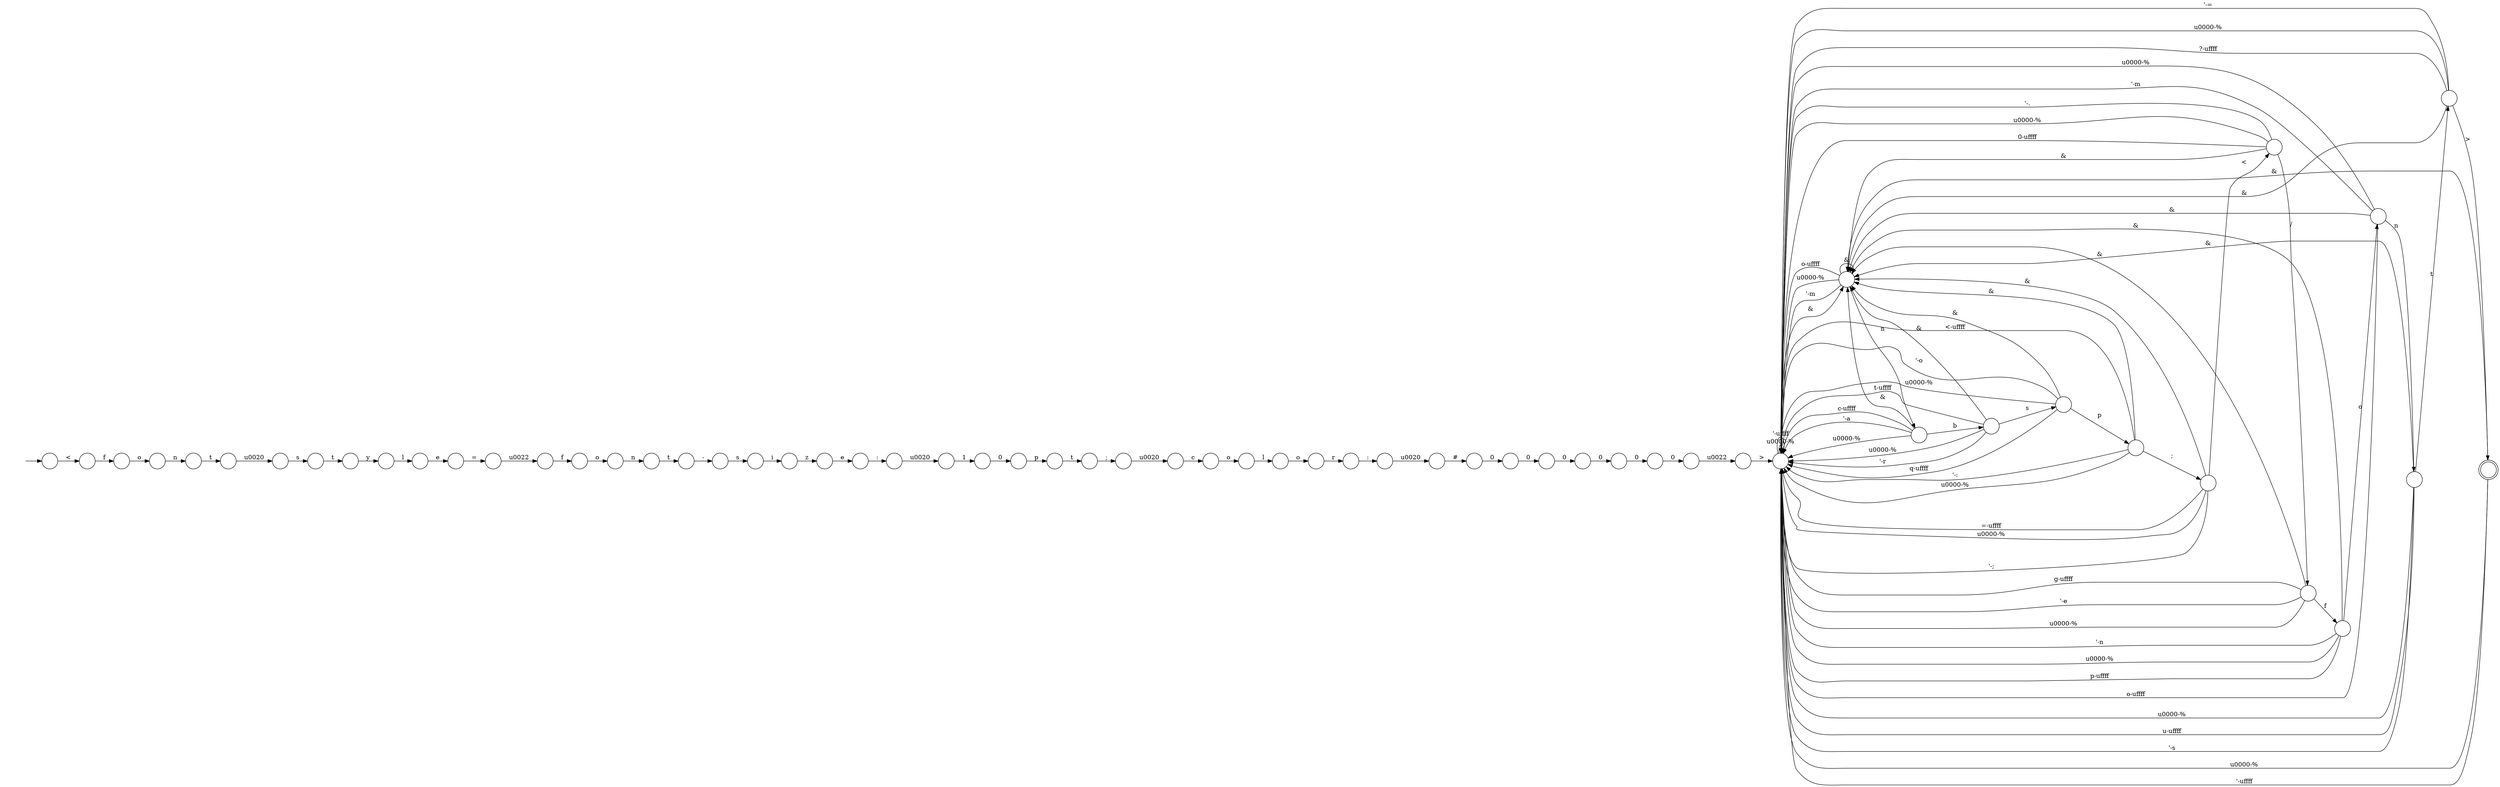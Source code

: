 digraph Automaton {
  rankdir = LR;
  0 [shape=circle,label=""];
  0 -> 23 [label="t"]
  1 [shape=circle,label=""];
  1 -> 24 [label="\u0020"]
  2 [shape=circle,label=""];
  2 -> 22 [label="t"]
  3 [shape=circle,label=""];
  3 -> 4 [label="z"]
  4 [shape=circle,label=""];
  4 -> 59 [label="e"]
  5 [shape=circle,label=""];
  5 -> 32 [label="l"]
  6 [shape=circle,label=""];
  6 -> 21 [label="f"]
  7 [shape=circle,label=""];
  7 -> 40 [label="\u0020"]
  8 [shape=circle,label=""];
  8 -> 44 [label="0"]
  9 [shape=circle,label=""];
  9 -> 48 [label="s"]
  10 [shape=circle,label=""];
  10 -> 42 [label="\u0022"]
  11 [shape=circle,label=""];
  11 -> 36 [label="o"]
  12 [shape=circle,label=""];
  12 -> 57 [label="s"]
  13 [shape=circle,label=""];
  13 -> 15 [label="q-\uffff"]
  13 -> 15 [label="'-o"]
  13 -> 18 [label="&"]
  13 -> 43 [label="p"]
  13 -> 15 [label="\u0000-%"]
  14 [shape=circle,label=""];
  14 -> 8 [label="0"]
  15 [shape=circle,label=""];
  15 -> 18 [label="&"]
  15 -> 15 [label="\u0000-%"]
  15 -> 15 [label="'-\uffff"]
  16 [shape=circle,label=""];
  16 -> 58 [label="\u0022"]
  17 [shape=circle,label=""];
  17 -> 49 [label="/"]
  17 -> 18 [label="&"]
  17 -> 15 [label="'-."]
  17 -> 15 [label="\u0000-%"]
  17 -> 15 [label="0-\uffff"]
  18 [shape=circle,label=""];
  18 -> 56 [label="n"]
  18 -> 18 [label="&"]
  18 -> 15 [label="o-\uffff"]
  18 -> 15 [label="\u0000-%"]
  18 -> 15 [label="'-m"]
  19 [shape=circle,label=""];
  19 -> 46 [label="\u0020"]
  20 [shape=circle,label=""];
  20 -> 16 [label="0"]
  21 [shape=circle,label=""];
  21 -> 54 [label="o"]
  22 [shape=circle,label=""];
  22 -> 9 [label="-"]
  23 [shape=circle,label=""];
  23 -> 1 [label=";"]
  24 [shape=circle,label=""];
  24 -> 11 [label="c"]
  25 [shape=circle,label=""];
  25 -> 7 [label=":"]
  26 [shape=circle,label=""];
  26 -> 51 [label="n"]
  26 -> 18 [label="&"]
  26 -> 15 [label="o-\uffff"]
  26 -> 15 [label="\u0000-%"]
  26 -> 15 [label="'-m"]
  27 [shape=circle,label=""];
  27 -> 2 [label="n"]
  28 [shape=circle,label=""];
  28 -> 5 [label="y"]
  29 [shape=circle,label=""];
  29 -> 10 [label="="]
  30 [shape=circle,label=""];
  30 -> 0 [label="p"]
  31 [shape=circle,label=""];
  31 -> 35 [label="o"]
  32 [shape=circle,label=""];
  32 -> 29 [label="e"]
  33 [shape=circle,label=""];
  33 -> 50 [label="0"]
  34 [shape=circle,label=""];
  34 -> 18 [label="&"]
  34 -> 37 [label=">"]
  34 -> 15 [label="'-="]
  34 -> 15 [label="\u0000-%"]
  34 -> 15 [label="?-\uffff"]
  35 [shape=circle,label=""];
  35 -> 25 [label="r"]
  36 [shape=circle,label=""];
  36 -> 31 [label="l"]
  37 [shape=doublecircle,label=""];
  37 -> 18 [label="&"]
  37 -> 15 [label="\u0000-%"]
  37 -> 15 [label="'-\uffff"]
  38 [shape=circle,label=""];
  38 -> 30 [label="0"]
  39 [shape=circle,label=""];
  39 -> 52 [label="t"]
  40 [shape=circle,label=""];
  40 -> 33 [label="#"]
  41 [shape=circle,label=""];
  41 -> 15 [label="'-;"]
  41 -> 15 [label="=-\uffff"]
  41 -> 18 [label="&"]
  41 -> 15 [label="\u0000-%"]
  41 -> 17 [label="<"]
  42 [shape=circle,label=""];
  42 -> 55 [label="f"]
  43 [shape=circle,label=""];
  43 -> 15 [label="<-\uffff"]
  43 -> 15 [label="'-:"]
  43 -> 18 [label="&"]
  43 -> 41 [label=";"]
  43 -> 15 [label="\u0000-%"]
  44 [shape=circle,label=""];
  44 -> 20 [label="0"]
  45 [shape=circle,label=""];
  45 -> 15 [label="p-\uffff"]
  45 -> 15 [label="'-n"]
  45 -> 18 [label="&"]
  45 -> 15 [label="\u0000-%"]
  45 -> 26 [label="o"]
  46 [shape=circle,label=""];
  46 -> 38 [label="1"]
  47 [shape=circle,label=""];
  47 -> 18 [label="&"]
  47 -> 13 [label="s"]
  47 -> 15 [label="t-\uffff"]
  47 -> 15 [label="\u0000-%"]
  47 -> 15 [label="'-r"]
  48 [shape=circle,label=""];
  48 -> 3 [label="i"]
  49 [shape=circle,label=""];
  49 -> 45 [label="f"]
  49 -> 18 [label="&"]
  49 -> 15 [label="g-\uffff"]
  49 -> 15 [label="'-e"]
  49 -> 15 [label="\u0000-%"]
  50 [shape=circle,label=""];
  50 -> 14 [label="0"]
  51 [shape=circle,label=""];
  51 -> 34 [label="t"]
  51 -> 18 [label="&"]
  51 -> 15 [label="\u0000-%"]
  51 -> 15 [label="u-\uffff"]
  51 -> 15 [label="'-s"]
  52 [shape=circle,label=""];
  52 -> 12 [label="\u0020"]
  53 [shape=circle,label=""];
  initial [shape=plaintext,label=""];
  initial -> 53
  53 -> 6 [label="<"]
  54 [shape=circle,label=""];
  54 -> 39 [label="n"]
  55 [shape=circle,label=""];
  55 -> 27 [label="o"]
  56 [shape=circle,label=""];
  56 -> 18 [label="&"]
  56 -> 15 [label="'-a"]
  56 -> 47 [label="b"]
  56 -> 15 [label="\u0000-%"]
  56 -> 15 [label="c-\uffff"]
  57 [shape=circle,label=""];
  57 -> 28 [label="t"]
  58 [shape=circle,label=""];
  58 -> 15 [label=">"]
  59 [shape=circle,label=""];
  59 -> 19 [label=":"]
}

